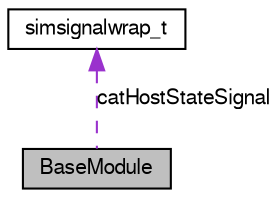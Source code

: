 digraph G
{
  edge [fontname="FreeSans",fontsize="10",labelfontname="FreeSans",labelfontsize="10"];
  node [fontname="FreeSans",fontsize="10",shape=record];
  Node1 [label="BaseModule",height=0.2,width=0.4,color="black", fillcolor="grey75", style="filled" fontcolor="black"];
  Node2 -> Node1 [dir=back,color="darkorchid3",fontsize="10",style="dashed",label="catHostStateSignal",fontname="FreeSans"];
  Node2 [label="simsignalwrap_t",height=0.2,width=0.4,color="black", fillcolor="white", style="filled",URL="$a00184.html",tooltip="Helper function to initialize signal change identifier on use and not on initializing..."];
}
